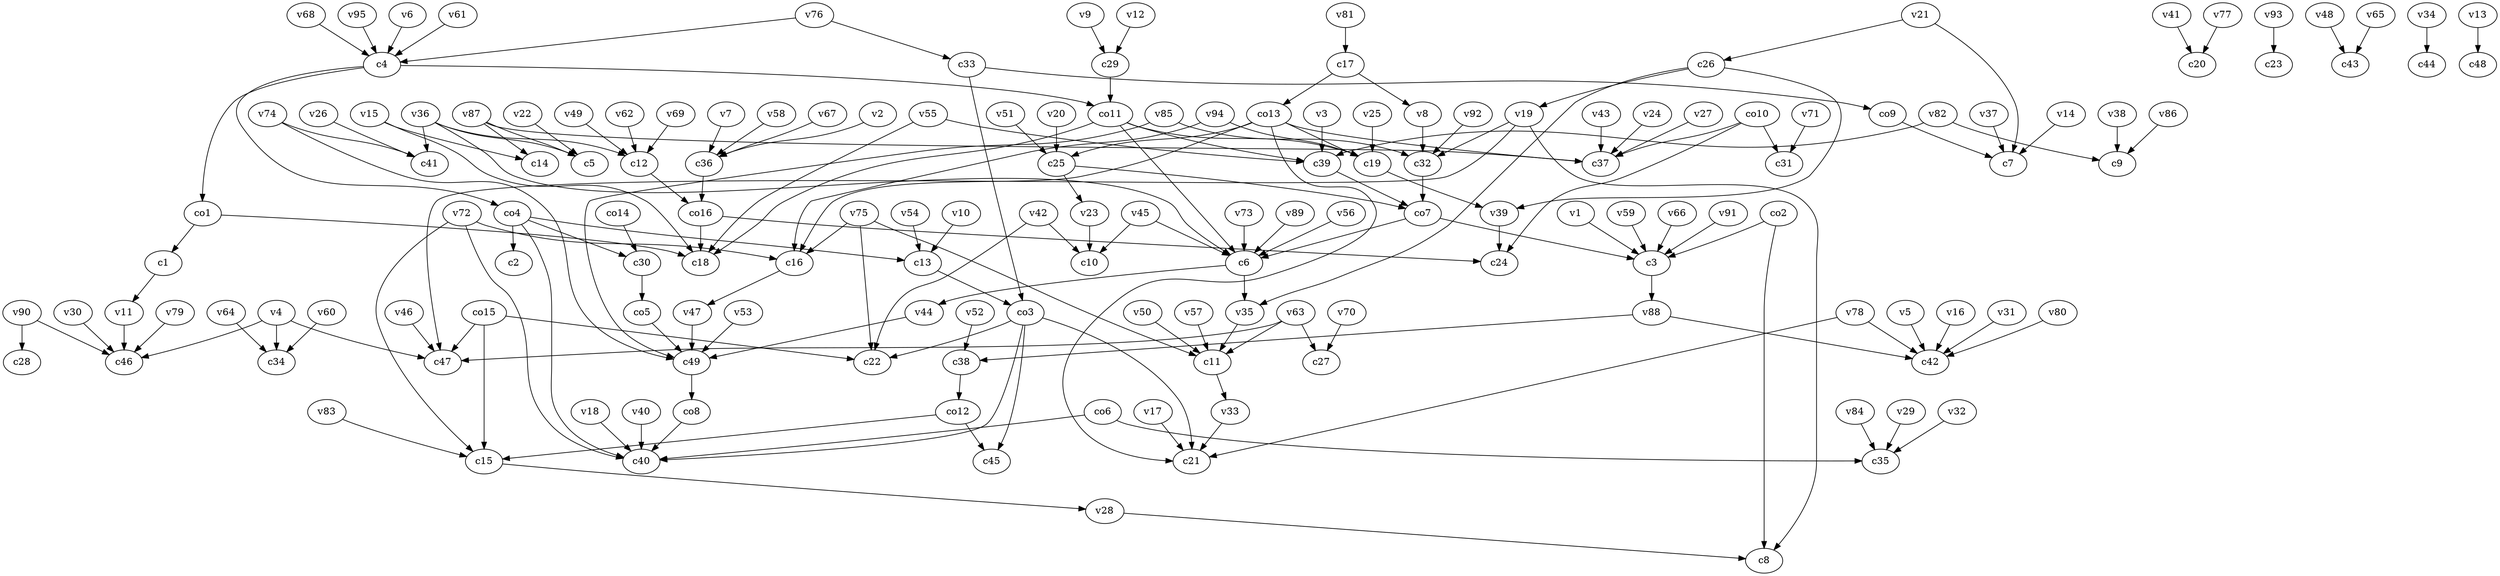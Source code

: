 strict digraph  {
c1;
c2;
c3;
c4;
c5;
c6;
c7;
c8;
c9;
c10;
c11;
c12;
c13;
c14;
c15;
c16;
c17;
c18;
c19;
c20;
c21;
c22;
c23;
c24;
c25;
c26;
c27;
c28;
c29;
c30;
c31;
c32;
c33;
c34;
c35;
c36;
c37;
c38;
c39;
c40;
c41;
c42;
c43;
c44;
c45;
c46;
c47;
c48;
c49;
v1;
v2;
v3;
v4;
v5;
v6;
v7;
v8;
v9;
v10;
v11;
v12;
v13;
v14;
v15;
v16;
v17;
v18;
v19;
v20;
v21;
v22;
v23;
v24;
v25;
v26;
v27;
v28;
v29;
v30;
v31;
v32;
v33;
v34;
v35;
v36;
v37;
v38;
v39;
v40;
v41;
v42;
v43;
v44;
v45;
v46;
v47;
v48;
v49;
v50;
v51;
v52;
v53;
v54;
v55;
v56;
v57;
v58;
v59;
v60;
v61;
v62;
v63;
v64;
v65;
v66;
v67;
v68;
v69;
v70;
v71;
v72;
v73;
v74;
v75;
v76;
v77;
v78;
v79;
v80;
v81;
v82;
v83;
v84;
v85;
v86;
v87;
v88;
v89;
v90;
v91;
v92;
v93;
v94;
v95;
co1;
co2;
co3;
co4;
co5;
co6;
co7;
co8;
co9;
co10;
co11;
co12;
co13;
co14;
co15;
co16;
c1 -> v11  [weight=1];
c3 -> v88  [weight=1];
c4 -> co4  [weight=1];
c4 -> co1  [weight=1];
c4 -> co11  [weight=1];
c6 -> v44  [weight=1];
c6 -> v35  [weight=1];
c11 -> v33  [weight=1];
c12 -> co16  [weight=1];
c13 -> co3  [weight=1];
c15 -> v28  [weight=1];
c16 -> v47  [weight=1];
c17 -> v8  [weight=1];
c17 -> co13  [weight=1];
c19 -> v39  [weight=1];
c25 -> v23  [weight=1];
c25 -> co7  [weight=1];
c26 -> v35  [weight=1];
c26 -> v19  [weight=1];
c26 -> v39  [weight=1];
c29 -> co11  [weight=1];
c30 -> co5  [weight=1];
c32 -> co7  [weight=1];
c33 -> co3  [weight=1];
c33 -> co9  [weight=1];
c36 -> co16  [weight=1];
c38 -> co12  [weight=1];
c39 -> co7  [weight=1];
c49 -> co8  [weight=1];
v1 -> c3  [weight=1];
v2 -> c36  [weight=1];
v3 -> c39  [weight=1];
v4 -> c34  [weight=1];
v4 -> c47  [weight=1];
v4 -> c46  [weight=1];
v5 -> c42  [weight=1];
v6 -> c4  [weight=1];
v7 -> c36  [weight=1];
v8 -> c32  [weight=1];
v9 -> c29  [weight=1];
v10 -> c13  [weight=1];
v11 -> c46  [weight=1];
v12 -> c29  [weight=1];
v13 -> c48  [weight=1];
v14 -> c7  [weight=1];
v15 -> c14  [weight=1];
v15 -> c18  [weight=1];
v16 -> c42  [weight=1];
v17 -> c21  [weight=1];
v18 -> c40  [weight=1];
v19 -> c47  [weight=1];
v19 -> c8  [weight=1];
v19 -> c32  [weight=1];
v20 -> c25  [weight=1];
v21 -> c7  [weight=1];
v21 -> c26  [weight=1];
v22 -> c5  [weight=1];
v23 -> c10  [weight=1];
v24 -> c37  [weight=1];
v25 -> c19  [weight=1];
v26 -> c41  [weight=1];
v27 -> c37  [weight=1];
v28 -> c8  [weight=1];
v29 -> c35  [weight=1];
v30 -> c46  [weight=1];
v31 -> c42  [weight=1];
v32 -> c35  [weight=1];
v33 -> c21  [weight=1];
v34 -> c44  [weight=1];
v35 -> c11  [weight=1];
v36 -> c41  [weight=1];
v36 -> c5  [weight=1];
v36 -> c12  [weight=1];
v36 -> c6  [weight=1];
v37 -> c7  [weight=1];
v38 -> c9  [weight=1];
v39 -> c24  [weight=1];
v40 -> c40  [weight=1];
v41 -> c20  [weight=1];
v42 -> c10  [weight=1];
v42 -> c22  [weight=1];
v43 -> c37  [weight=1];
v44 -> c49  [weight=1];
v45 -> c10  [weight=1];
v45 -> c6  [weight=1];
v46 -> c47  [weight=1];
v47 -> c49  [weight=1];
v48 -> c43  [weight=1];
v49 -> c12  [weight=1];
v50 -> c11  [weight=1];
v51 -> c25  [weight=1];
v52 -> c38  [weight=1];
v53 -> c49  [weight=1];
v54 -> c13  [weight=1];
v55 -> c18  [weight=1];
v55 -> c39  [weight=1];
v56 -> c6  [weight=1];
v57 -> c11  [weight=1];
v58 -> c36  [weight=1];
v59 -> c3  [weight=1];
v60 -> c34  [weight=1];
v61 -> c4  [weight=1];
v62 -> c12  [weight=1];
v63 -> c11  [weight=1];
v63 -> c27  [weight=1];
v63 -> c47  [weight=1];
v64 -> c34  [weight=1];
v65 -> c43  [weight=1];
v66 -> c3  [weight=1];
v67 -> c36  [weight=1];
v68 -> c4  [weight=1];
v69 -> c12  [weight=1];
v70 -> c27  [weight=1];
v71 -> c31  [weight=1];
v72 -> c16  [weight=1];
v72 -> c15  [weight=1];
v72 -> c40  [weight=1];
v73 -> c6  [weight=1];
v74 -> c49  [weight=1];
v74 -> c41  [weight=1];
v75 -> c11  [weight=1];
v75 -> c16  [weight=1];
v75 -> c22  [weight=1];
v76 -> c4  [weight=1];
v76 -> c33  [weight=1];
v77 -> c20  [weight=1];
v78 -> c42  [weight=1];
v78 -> c21  [weight=1];
v79 -> c46  [weight=1];
v80 -> c42  [weight=1];
v81 -> c17  [weight=1];
v82 -> c39  [weight=1];
v82 -> c9  [weight=1];
v83 -> c15  [weight=1];
v84 -> c35  [weight=1];
v85 -> c49  [weight=1];
v85 -> c32  [weight=1];
v86 -> c9  [weight=1];
v87 -> c5  [weight=1];
v87 -> c37  [weight=1];
v87 -> c14  [weight=1];
v88 -> c38  [weight=1];
v88 -> c42  [weight=1];
v89 -> c6  [weight=1];
v90 -> c46  [weight=1];
v90 -> c28  [weight=1];
v91 -> c3  [weight=1];
v92 -> c32  [weight=1];
v93 -> c23  [weight=1];
v94 -> c19  [weight=1];
v94 -> c16  [weight=1];
v95 -> c4  [weight=1];
co1 -> c18  [weight=1];
co1 -> c1  [weight=1];
co2 -> c8  [weight=1];
co2 -> c3  [weight=1];
co3 -> c21  [weight=1];
co3 -> c40  [weight=1];
co3 -> c22  [weight=1];
co3 -> c45  [weight=1];
co4 -> c30  [weight=1];
co4 -> c2  [weight=1];
co4 -> c13  [weight=1];
co4 -> c40  [weight=1];
co5 -> c49  [weight=1];
co6 -> c35  [weight=1];
co6 -> c40  [weight=1];
co7 -> c6  [weight=1];
co7 -> c3  [weight=1];
co8 -> c40  [weight=1];
co9 -> c7  [weight=1];
co10 -> c31  [weight=1];
co10 -> c37  [weight=1];
co10 -> c24  [weight=1];
co11 -> c19  [weight=1];
co11 -> c6  [weight=1];
co11 -> c39  [weight=1];
co11 -> c18  [weight=1];
co12 -> c45  [weight=1];
co12 -> c15  [weight=1];
co13 -> c21  [weight=1];
co13 -> c19  [weight=1];
co13 -> c37  [weight=1];
co13 -> c25  [weight=1];
co13 -> c16  [weight=1];
co14 -> c30  [weight=1];
co15 -> c15  [weight=1];
co15 -> c22  [weight=1];
co15 -> c47  [weight=1];
co16 -> c18  [weight=1];
co16 -> c24  [weight=1];
}
